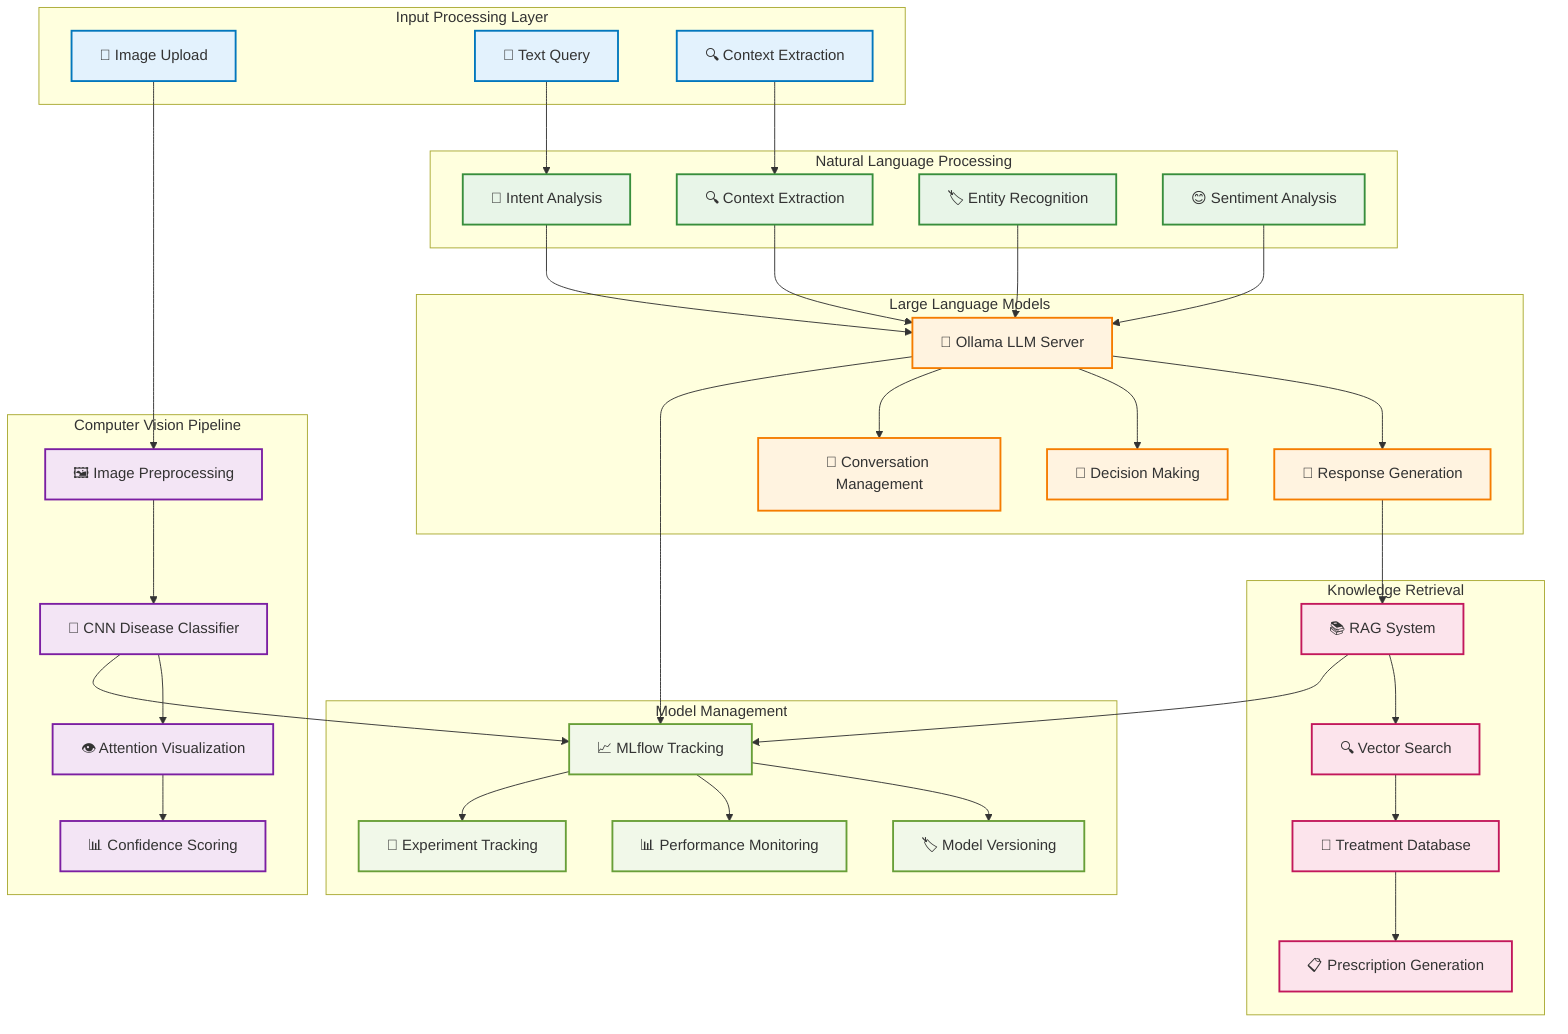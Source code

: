 graph TB
    subgraph "Input Processing Layer"
        A[📸 Image Upload]
        B[💬 Text Query]
        C[🔍 Context Extraction]
    end
    
    subgraph "Computer Vision Pipeline"
        D[🖼️ Image Preprocessing]
        E[🧠 CNN Disease Classifier]
        F[👁️ Attention Visualization]
        G[📊 Confidence Scoring]
    end
    
    subgraph "Natural Language Processing"
        H[🎯 Intent Analysis]
        I[🔍 Context Extraction]
        J[🏷️ Entity Recognition]
        K[😊 Sentiment Analysis]
    end
    
    subgraph "Large Language Models"
        L[🤖 Ollama LLM Server]
        M[💭 Response Generation]
        N[🤔 Decision Making]
        O[💬 Conversation Management]
    end
    
    subgraph "Knowledge Retrieval"
        P[📚 RAG System]
        Q[🔍 Vector Search]
        R[💊 Treatment Database]
        S[📋 Prescription Generation]
    end
    
    subgraph "Model Management"
        T[📈 MLflow Tracking]
        U[🏷️ Model Versioning]
        V[📊 Performance Monitoring]
        W[🧪 Experiment Tracking]
    end
    
    A --> D
    B --> H
    C --> I
    
    D --> E
    E --> F
    F --> G
    
    H --> L
    I --> L
    J --> L
    K --> L
    
    L --> M
    L --> N
    L --> O
    
    M --> P
    P --> Q
    Q --> R
    R --> S
    
    E --> T
    L --> T
    P --> T
    T --> U
    T --> V
    T --> W
    
    classDef inputLayer fill:#e3f2fd,stroke:#0277bd,stroke-width:2px
    classDef visionLayer fill:#f3e5f5,stroke:#7b1fa2,stroke-width:2px
    classDef nlpLayer fill:#e8f5e8,stroke:#388e3c,stroke-width:2px
    classDef llmLayer fill:#fff3e0,stroke:#f57c00,stroke-width:2px
    classDef knowledgeLayer fill:#fce4ec,stroke:#c2185b,stroke-width:2px
    classDef managementLayer fill:#f1f8e9,stroke:#689f38,stroke-width:2px
    
    class A,B,C inputLayer
    class D,E,F,G visionLayer
    class H,I,J,K nlpLayer
    class L,M,N,O llmLayer
    class P,Q,R,S knowledgeLayer
    class T,U,V,W managementLayer